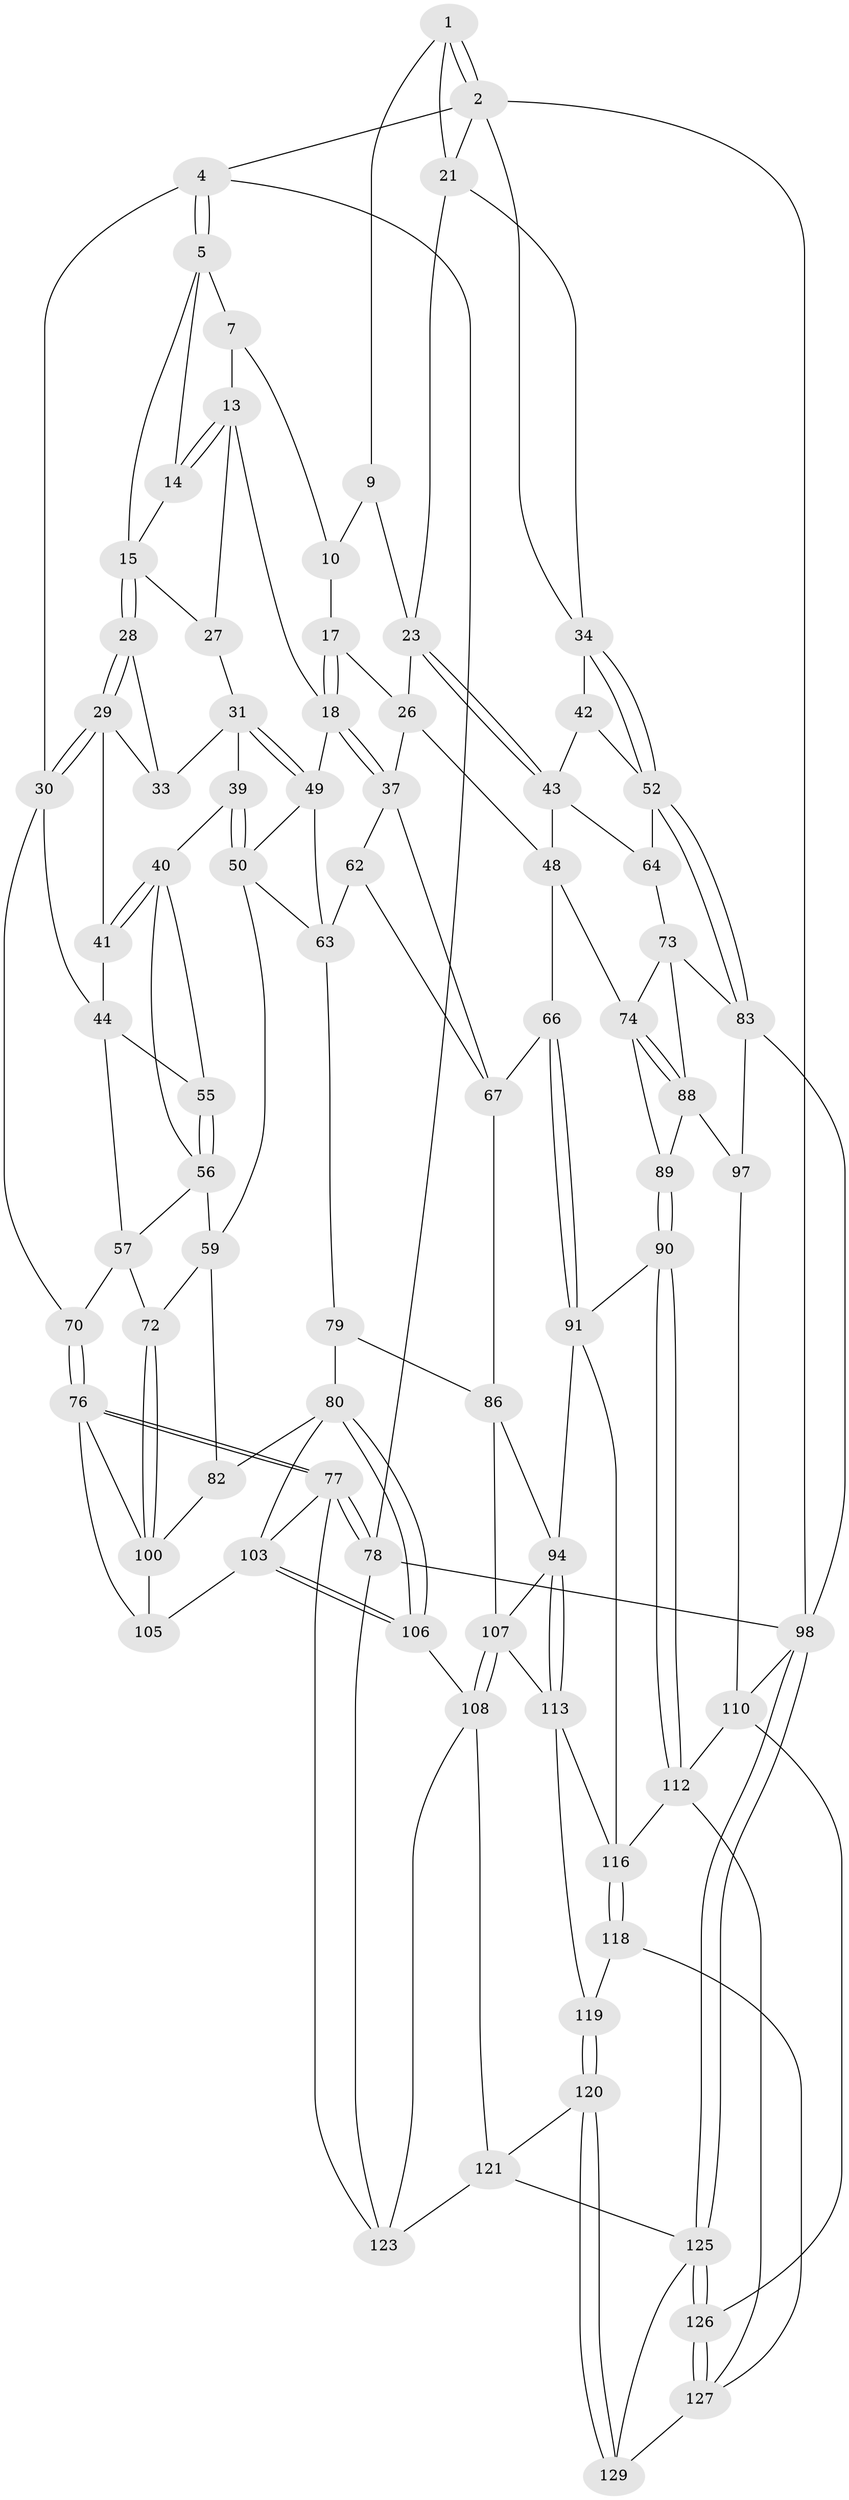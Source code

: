 // original degree distribution, {3: 0.015151515151515152, 5: 0.5757575757575758, 4: 0.21212121212121213, 6: 0.19696969696969696}
// Generated by graph-tools (version 1.1) at 2025/42/03/06/25 10:42:32]
// undirected, 80 vertices, 179 edges
graph export_dot {
graph [start="1"]
  node [color=gray90,style=filled];
  1 [pos="+0.7643605508744352+0",super="+8"];
  2 [pos="+1+0",super="+3"];
  4 [pos="+0+0"];
  5 [pos="+0+0",super="+6"];
  7 [pos="+0.5933105583751735+0",super="+12"];
  9 [pos="+0.8008498343821371+0.08815693774095704"];
  10 [pos="+0.7452365850158599+0.11051046614368881",super="+11"];
  13 [pos="+0.5768680469508729+0.18661626563105768",super="+20"];
  14 [pos="+0.5244524000689681+0"];
  15 [pos="+0.4103279162524476+0.09287201206928924",super="+16"];
  17 [pos="+0.6750963003130189+0.17485914128281085",super="+25"];
  18 [pos="+0.6252113899926768+0.23597620049810658",super="+19"];
  21 [pos="+0.9015716788975652+0.12430520563191552",super="+22"];
  23 [pos="+0.8750097723731829+0.21057022812448625",super="+24"];
  26 [pos="+0.7712086830197555+0.2072738344858589",super="+36"];
  27 [pos="+0.4896841351416238+0.1825739485197601"];
  28 [pos="+0.37353050360525264+0.11508744063109143"];
  29 [pos="+0.013387286603754699+0",super="+38"];
  30 [pos="+0+0",super="+46"];
  31 [pos="+0.423861235825009+0.24098300963898664",super="+32"];
  33 [pos="+0.361173588838123+0.147933518482629"];
  34 [pos="+1+0.19495533183556019",super="+35"];
  37 [pos="+0.6921820005195544+0.2719240605809262",super="+61"];
  39 [pos="+0.29543506046688395+0.2615033947287792"];
  40 [pos="+0.2861649214554241+0.26123912082042106",super="+54"];
  41 [pos="+0.21059175528365434+0.17442317650940672"];
  42 [pos="+0.9559158615688752+0.2681034609118652"];
  43 [pos="+0.8826264854710207+0.27911007043369135",super="+47"];
  44 [pos="+0.17431330802392545+0.2834833742796067",super="+45"];
  48 [pos="+0.8506357925402149+0.357442518264131",super="+65"];
  49 [pos="+0.4370748410275738+0.298536594395808",super="+51"];
  50 [pos="+0.31950722342958443+0.2904440795270001",super="+58"];
  52 [pos="+1+0.3358948759550151",super="+53"];
  55 [pos="+0.18796405326587093+0.2906793503876435"];
  56 [pos="+0.18269982050397948+0.3859297121199327",super="+60"];
  57 [pos="+0.14870723535642216+0.38784707153663595",super="+69"];
  59 [pos="+0.23476287450378974+0.40124415232815336",super="+71"];
  62 [pos="+0.5180602596619217+0.40887240237346145"];
  63 [pos="+0.4981501673160955+0.40451758050802966",super="+68"];
  64 [pos="+0.9804522607549038+0.37858399102520784"];
  66 [pos="+0.7633786574297318+0.4708088945109501"];
  67 [pos="+0.7605552794239455+0.47037378379830874",super="+85"];
  70 [pos="+0+0.3569102243384288"];
  72 [pos="+0.11282337733261541+0.5373495880772189"];
  73 [pos="+0.9601584816856802+0.4451785368277525",super="+84"];
  74 [pos="+0.8605274909491779+0.4953327846255942",super="+75"];
  76 [pos="+0+0.8653874959212389",super="+101"];
  77 [pos="+0+1",super="+124"];
  78 [pos="+0+1"];
  79 [pos="+0.42314570752221303+0.5011403285118413"];
  80 [pos="+0.349689582652923+0.5139445773579436",super="+81"];
  82 [pos="+0.3360862965846745+0.5132680764476413"];
  83 [pos="+1+0.5854785271276742",super="+96"];
  86 [pos="+0.6197666091318961+0.6035287754030907",super="+87"];
  88 [pos="+0.9805689032880902+0.5301187150516309",super="+92"];
  89 [pos="+0.8728452012125334+0.6108799078974042"];
  90 [pos="+0.7740825598175518+0.6625115993600721"];
  91 [pos="+0.746620018713204+0.660190557758516",super="+93"];
  94 [pos="+0.6538933560401798+0.6477209601788547",super="+95"];
  97 [pos="+0.9252476971546649+0.6604764301318605"];
  98 [pos="+1+1",super="+99"];
  100 [pos="+0.11097606264863011+0.5482622491139308",super="+102"];
  103 [pos="+0.25214279149654356+0.7684208370291276",super="+104"];
  105 [pos="+0.2125120324728923+0.7733073921659729"];
  106 [pos="+0.3216703409554584+0.7331502622157078"];
  107 [pos="+0.4571222747849983+0.708153742593108",super="+109"];
  108 [pos="+0.4502316560626207+0.7142787496293183",super="+122"];
  110 [pos="+0.8996594303415011+0.7597362895186283",super="+111"];
  112 [pos="+0.8767621910733007+0.7702175239841873",super="+115"];
  113 [pos="+0.6272977152932439+0.7469459041146901",super="+114"];
  116 [pos="+0.746460201090451+0.8028214341968688",super="+117"];
  118 [pos="+0.7055011711229866+0.8532014660202418"];
  119 [pos="+0.5947649365907999+0.8193397538821837"];
  120 [pos="+0.5555540874151281+0.874736043939923"];
  121 [pos="+0.5270064367975437+0.9068832855789023",super="+131"];
  123 [pos="+0.3037884558847934+0.9200140405499007",super="+132"];
  125 [pos="+1+1",super="+130"];
  126 [pos="+1+1"];
  127 [pos="+0.8413132727184204+0.925998955743923",super="+128"];
  129 [pos="+0.701063742278875+0.9648937893577405"];
  1 -- 2;
  1 -- 2;
  1 -- 21;
  1 -- 9;
  2 -- 21;
  2 -- 34;
  2 -- 4;
  2 -- 98;
  4 -- 5;
  4 -- 5;
  4 -- 30;
  4 -- 78;
  5 -- 15;
  5 -- 14;
  5 -- 7;
  7 -- 10;
  7 -- 13;
  9 -- 10;
  9 -- 23;
  10 -- 17 [weight=2];
  13 -- 14;
  13 -- 14;
  13 -- 27;
  13 -- 18;
  14 -- 15;
  15 -- 28;
  15 -- 28;
  15 -- 27;
  17 -- 18;
  17 -- 18;
  17 -- 26;
  18 -- 37;
  18 -- 37;
  18 -- 49;
  21 -- 34;
  21 -- 23;
  23 -- 43;
  23 -- 43;
  23 -- 26;
  26 -- 48;
  26 -- 37;
  27 -- 31;
  28 -- 29;
  28 -- 29;
  28 -- 33;
  29 -- 30;
  29 -- 30;
  29 -- 33;
  29 -- 41;
  30 -- 70;
  30 -- 44;
  31 -- 49;
  31 -- 49;
  31 -- 33;
  31 -- 39;
  34 -- 52;
  34 -- 52;
  34 -- 42;
  37 -- 67;
  37 -- 62;
  39 -- 40;
  39 -- 50;
  39 -- 50;
  40 -- 41;
  40 -- 41;
  40 -- 56;
  40 -- 55;
  41 -- 44;
  42 -- 43;
  42 -- 52;
  43 -- 48;
  43 -- 64;
  44 -- 55;
  44 -- 57;
  48 -- 66;
  48 -- 74;
  49 -- 50;
  49 -- 63;
  50 -- 59;
  50 -- 63;
  52 -- 83;
  52 -- 83;
  52 -- 64;
  55 -- 56;
  55 -- 56;
  56 -- 57;
  56 -- 59;
  57 -- 72;
  57 -- 70;
  59 -- 72;
  59 -- 82;
  62 -- 63;
  62 -- 67;
  63 -- 79;
  64 -- 73;
  66 -- 67;
  66 -- 91;
  66 -- 91;
  67 -- 86;
  70 -- 76;
  70 -- 76;
  72 -- 100;
  72 -- 100;
  73 -- 74;
  73 -- 88;
  73 -- 83;
  74 -- 88;
  74 -- 88;
  74 -- 89;
  76 -- 77;
  76 -- 77;
  76 -- 100;
  76 -- 105;
  77 -- 78;
  77 -- 78;
  77 -- 123;
  77 -- 103;
  78 -- 98;
  78 -- 123;
  79 -- 80;
  79 -- 86;
  80 -- 106;
  80 -- 106;
  80 -- 82;
  80 -- 103;
  82 -- 100;
  83 -- 97;
  83 -- 98;
  86 -- 94;
  86 -- 107;
  88 -- 89;
  88 -- 97;
  89 -- 90;
  89 -- 90;
  90 -- 91;
  90 -- 112;
  90 -- 112;
  91 -- 94;
  91 -- 116;
  94 -- 113;
  94 -- 113;
  94 -- 107;
  97 -- 110;
  98 -- 125;
  98 -- 125;
  98 -- 110;
  100 -- 105;
  103 -- 106;
  103 -- 106;
  103 -- 105;
  106 -- 108;
  107 -- 108;
  107 -- 108;
  107 -- 113;
  108 -- 121;
  108 -- 123;
  110 -- 112;
  110 -- 126;
  112 -- 116;
  112 -- 127;
  113 -- 116;
  113 -- 119;
  116 -- 118;
  116 -- 118;
  118 -- 119;
  118 -- 127;
  119 -- 120;
  119 -- 120;
  120 -- 121;
  120 -- 129;
  120 -- 129;
  121 -- 125;
  121 -- 123;
  125 -- 126;
  125 -- 126;
  125 -- 129;
  126 -- 127;
  126 -- 127;
  127 -- 129;
}

